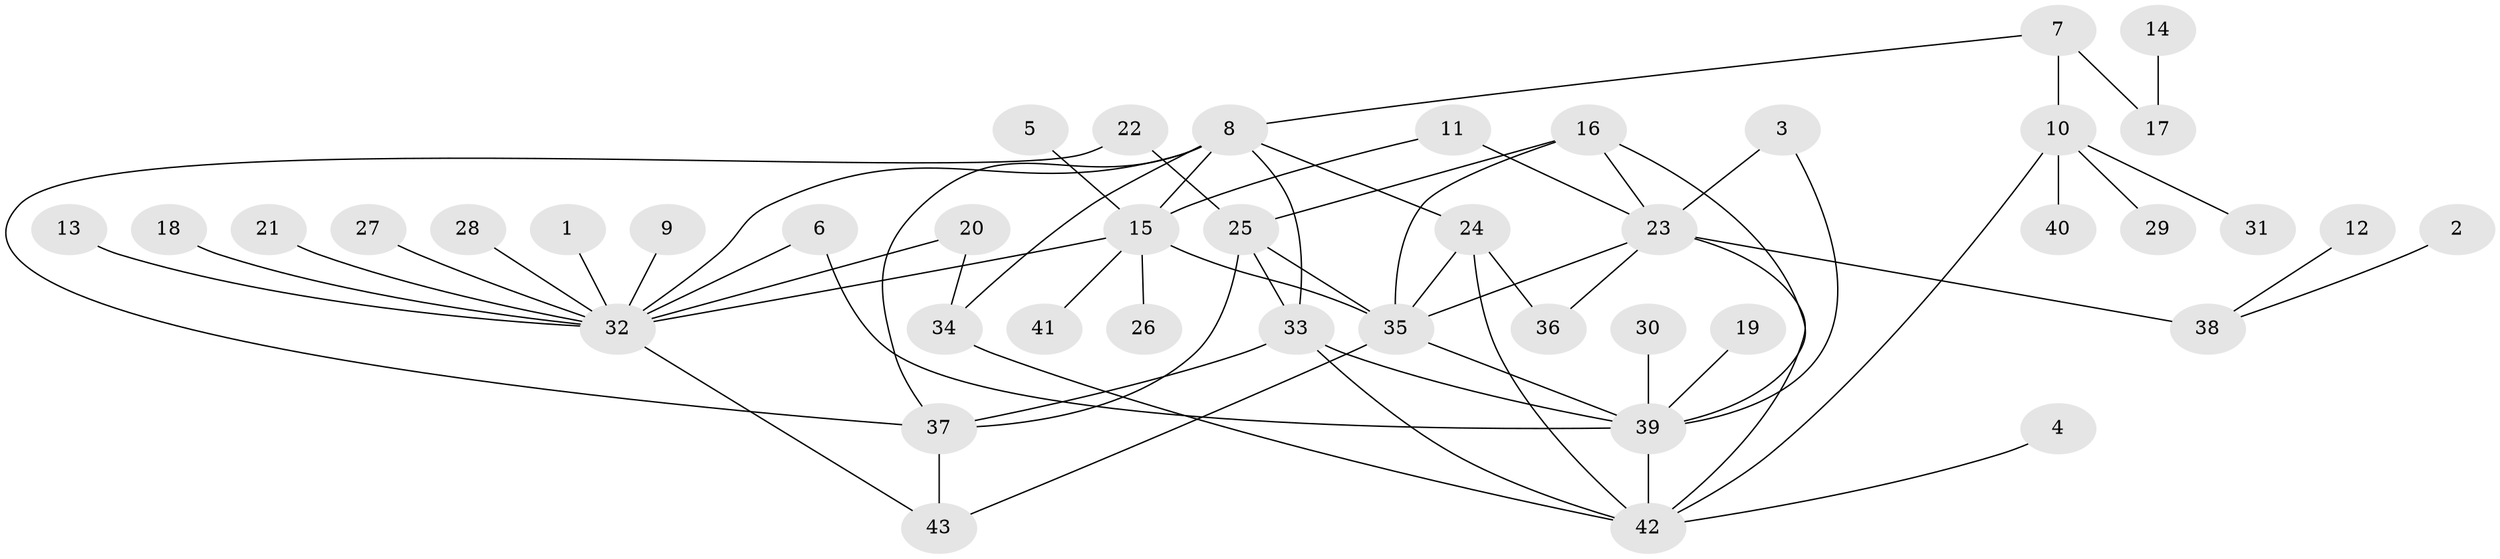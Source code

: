 // original degree distribution, {5: 0.023255813953488372, 9: 0.03488372093023256, 6: 0.023255813953488372, 14: 0.011627906976744186, 4: 0.046511627906976744, 7: 0.03488372093023256, 11: 0.011627906976744186, 3: 0.09302325581395349, 1: 0.5465116279069767, 8: 0.011627906976744186, 2: 0.16279069767441862}
// Generated by graph-tools (version 1.1) at 2025/01/03/09/25 03:01:42]
// undirected, 43 vertices, 64 edges
graph export_dot {
graph [start="1"]
  node [color=gray90,style=filled];
  1;
  2;
  3;
  4;
  5;
  6;
  7;
  8;
  9;
  10;
  11;
  12;
  13;
  14;
  15;
  16;
  17;
  18;
  19;
  20;
  21;
  22;
  23;
  24;
  25;
  26;
  27;
  28;
  29;
  30;
  31;
  32;
  33;
  34;
  35;
  36;
  37;
  38;
  39;
  40;
  41;
  42;
  43;
  1 -- 32 [weight=1.0];
  2 -- 38 [weight=1.0];
  3 -- 23 [weight=1.0];
  3 -- 39 [weight=1.0];
  4 -- 42 [weight=1.0];
  5 -- 15 [weight=1.0];
  6 -- 32 [weight=1.0];
  6 -- 39 [weight=1.0];
  7 -- 8 [weight=1.0];
  7 -- 10 [weight=1.0];
  7 -- 17 [weight=1.0];
  8 -- 15 [weight=1.0];
  8 -- 24 [weight=1.0];
  8 -- 32 [weight=1.0];
  8 -- 33 [weight=1.0];
  8 -- 34 [weight=1.0];
  8 -- 37 [weight=1.0];
  9 -- 32 [weight=1.0];
  10 -- 29 [weight=1.0];
  10 -- 31 [weight=1.0];
  10 -- 40 [weight=1.0];
  10 -- 42 [weight=1.0];
  11 -- 15 [weight=1.0];
  11 -- 23 [weight=1.0];
  12 -- 38 [weight=1.0];
  13 -- 32 [weight=1.0];
  14 -- 17 [weight=1.0];
  15 -- 26 [weight=1.0];
  15 -- 32 [weight=1.0];
  15 -- 35 [weight=1.0];
  15 -- 41 [weight=1.0];
  16 -- 23 [weight=1.0];
  16 -- 25 [weight=1.0];
  16 -- 35 [weight=1.0];
  16 -- 39 [weight=1.0];
  18 -- 32 [weight=1.0];
  19 -- 39 [weight=1.0];
  20 -- 32 [weight=1.0];
  20 -- 34 [weight=1.0];
  21 -- 32 [weight=1.0];
  22 -- 25 [weight=1.0];
  22 -- 37 [weight=1.0];
  23 -- 35 [weight=1.0];
  23 -- 36 [weight=1.0];
  23 -- 38 [weight=2.0];
  23 -- 42 [weight=1.0];
  24 -- 35 [weight=1.0];
  24 -- 36 [weight=1.0];
  24 -- 42 [weight=1.0];
  25 -- 33 [weight=1.0];
  25 -- 35 [weight=1.0];
  25 -- 37 [weight=1.0];
  27 -- 32 [weight=1.0];
  28 -- 32 [weight=1.0];
  30 -- 39 [weight=1.0];
  32 -- 43 [weight=1.0];
  33 -- 37 [weight=1.0];
  33 -- 39 [weight=1.0];
  33 -- 42 [weight=1.0];
  34 -- 42 [weight=1.0];
  35 -- 39 [weight=1.0];
  35 -- 43 [weight=1.0];
  37 -- 43 [weight=1.0];
  39 -- 42 [weight=1.0];
}
